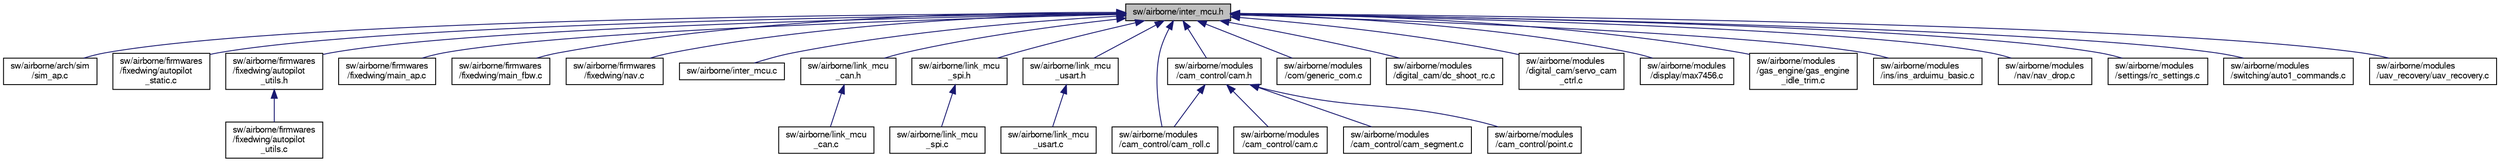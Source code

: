 digraph "sw/airborne/inter_mcu.h"
{
  edge [fontname="FreeSans",fontsize="10",labelfontname="FreeSans",labelfontsize="10"];
  node [fontname="FreeSans",fontsize="10",shape=record];
  Node1 [label="sw/airborne/inter_mcu.h",height=0.2,width=0.4,color="black", fillcolor="grey75", style="filled", fontcolor="black"];
  Node1 -> Node2 [dir="back",color="midnightblue",fontsize="10",style="solid",fontname="FreeSans"];
  Node2 [label="sw/airborne/arch/sim\l/sim_ap.c",height=0.2,width=0.4,color="black", fillcolor="white", style="filled",URL="$sim__ap_8c.html"];
  Node1 -> Node3 [dir="back",color="midnightblue",fontsize="10",style="solid",fontname="FreeSans"];
  Node3 [label="sw/airborne/firmwares\l/fixedwing/autopilot\l_static.c",height=0.2,width=0.4,color="black", fillcolor="white", style="filled",URL="$fixedwing_2autopilot__static_8c.html"];
  Node1 -> Node4 [dir="back",color="midnightblue",fontsize="10",style="solid",fontname="FreeSans"];
  Node4 [label="sw/airborne/firmwares\l/fixedwing/autopilot\l_utils.h",height=0.2,width=0.4,color="black", fillcolor="white", style="filled",URL="$fixedwing_2autopilot__utils_8h.html",tooltip="Utility functions and includes for autopilots. "];
  Node4 -> Node5 [dir="back",color="midnightblue",fontsize="10",style="solid",fontname="FreeSans"];
  Node5 [label="sw/airborne/firmwares\l/fixedwing/autopilot\l_utils.c",height=0.2,width=0.4,color="black", fillcolor="white", style="filled",URL="$fixedwing_2autopilot__utils_8c.html",tooltip="Utility functions and includes for autopilots. "];
  Node1 -> Node6 [dir="back",color="midnightblue",fontsize="10",style="solid",fontname="FreeSans"];
  Node6 [label="sw/airborne/firmwares\l/fixedwing/main_ap.c",height=0.2,width=0.4,color="black", fillcolor="white", style="filled",URL="$fixedwing_2main__ap_8c.html",tooltip="AP ( AutoPilot ) tasks. "];
  Node1 -> Node7 [dir="back",color="midnightblue",fontsize="10",style="solid",fontname="FreeSans"];
  Node7 [label="sw/airborne/firmwares\l/fixedwing/main_fbw.c",height=0.2,width=0.4,color="black", fillcolor="white", style="filled",URL="$fixedwing_2main__fbw_8c.html",tooltip="FBW ( FlyByWire ) process. "];
  Node1 -> Node8 [dir="back",color="midnightblue",fontsize="10",style="solid",fontname="FreeSans"];
  Node8 [label="sw/airborne/firmwares\l/fixedwing/nav.c",height=0.2,width=0.4,color="black", fillcolor="white", style="filled",URL="$nav_8c.html",tooltip="Fixedwing functions to compute navigation. "];
  Node1 -> Node9 [dir="back",color="midnightblue",fontsize="10",style="solid",fontname="FreeSans"];
  Node9 [label="sw/airborne/inter_mcu.c",height=0.2,width=0.4,color="black", fillcolor="white", style="filled",URL="$inter__mcu_8c.html",tooltip="Communication between fbw and ap processes. "];
  Node1 -> Node10 [dir="back",color="midnightblue",fontsize="10",style="solid",fontname="FreeSans"];
  Node10 [label="sw/airborne/link_mcu\l_can.h",height=0.2,width=0.4,color="black", fillcolor="white", style="filled",URL="$link__mcu__can_8h.html",tooltip="Transport for the communication between FBW and AP via CAN. "];
  Node10 -> Node11 [dir="back",color="midnightblue",fontsize="10",style="solid",fontname="FreeSans"];
  Node11 [label="sw/airborne/link_mcu\l_can.c",height=0.2,width=0.4,color="black", fillcolor="white", style="filled",URL="$link__mcu__can_8c.html"];
  Node1 -> Node12 [dir="back",color="midnightblue",fontsize="10",style="solid",fontname="FreeSans"];
  Node12 [label="sw/airborne/link_mcu\l_spi.h",height=0.2,width=0.4,color="black", fillcolor="white", style="filled",URL="$link__mcu__spi_8h.html",tooltip="Transport for the communication between FBW and AP via SPI. "];
  Node12 -> Node13 [dir="back",color="midnightblue",fontsize="10",style="solid",fontname="FreeSans"];
  Node13 [label="sw/airborne/link_mcu\l_spi.c",height=0.2,width=0.4,color="black", fillcolor="white", style="filled",URL="$link__mcu__spi_8c.html"];
  Node1 -> Node14 [dir="back",color="midnightblue",fontsize="10",style="solid",fontname="FreeSans"];
  Node14 [label="sw/airborne/link_mcu\l_usart.h",height=0.2,width=0.4,color="black", fillcolor="white", style="filled",URL="$link__mcu__usart_8h.html",tooltip="Transport for the communication between FBW and AP via UART. "];
  Node14 -> Node15 [dir="back",color="midnightblue",fontsize="10",style="solid",fontname="FreeSans"];
  Node15 [label="sw/airborne/link_mcu\l_usart.c",height=0.2,width=0.4,color="black", fillcolor="white", style="filled",URL="$link__mcu__usart_8c.html"];
  Node1 -> Node16 [dir="back",color="midnightblue",fontsize="10",style="solid",fontname="FreeSans"];
  Node16 [label="sw/airborne/modules\l/cam_control/cam.h",height=0.2,width=0.4,color="black", fillcolor="white", style="filled",URL="$cam_8h.html",tooltip="Pan/Tilt camera API. "];
  Node16 -> Node17 [dir="back",color="midnightblue",fontsize="10",style="solid",fontname="FreeSans"];
  Node17 [label="sw/airborne/modules\l/cam_control/cam.c",height=0.2,width=0.4,color="black", fillcolor="white", style="filled",URL="$cam_8c.html",tooltip="Pan/Tilt camera library. "];
  Node16 -> Node18 [dir="back",color="midnightblue",fontsize="10",style="solid",fontname="FreeSans"];
  Node18 [label="sw/airborne/modules\l/cam_control/cam_roll.c",height=0.2,width=0.4,color="black", fillcolor="white", style="filled",URL="$cam__roll_8c.html"];
  Node16 -> Node19 [dir="back",color="midnightblue",fontsize="10",style="solid",fontname="FreeSans"];
  Node19 [label="sw/airborne/modules\l/cam_control/cam_segment.c",height=0.2,width=0.4,color="black", fillcolor="white", style="filled",URL="$cam__segment_8c.html",tooltip="camera control to track a segment using the general cam driver (target mode) "];
  Node16 -> Node20 [dir="back",color="midnightblue",fontsize="10",style="solid",fontname="FreeSans"];
  Node20 [label="sw/airborne/modules\l/cam_control/point.c",height=0.2,width=0.4,color="black", fillcolor="white", style="filled",URL="$point_8c.html",tooltip="Determines camera pan and tilt angles. "];
  Node1 -> Node18 [dir="back",color="midnightblue",fontsize="10",style="solid",fontname="FreeSans"];
  Node1 -> Node21 [dir="back",color="midnightblue",fontsize="10",style="solid",fontname="FreeSans"];
  Node21 [label="sw/airborne/modules\l/com/generic_com.c",height=0.2,width=0.4,color="black", fillcolor="white", style="filled",URL="$generic__com_8c.html"];
  Node1 -> Node22 [dir="back",color="midnightblue",fontsize="10",style="solid",fontname="FreeSans"];
  Node22 [label="sw/airborne/modules\l/digital_cam/dc_shoot_rc.c",height=0.2,width=0.4,color="black", fillcolor="white", style="filled",URL="$dc__shoot__rc_8c.html",tooltip="Digital Camera remote shoot using radio channel. "];
  Node1 -> Node23 [dir="back",color="midnightblue",fontsize="10",style="solid",fontname="FreeSans"];
  Node23 [label="sw/airborne/modules\l/digital_cam/servo_cam\l_ctrl.c",height=0.2,width=0.4,color="black", fillcolor="white", style="filled",URL="$servo__cam__ctrl_8c.html",tooltip="Digital Camera Control. "];
  Node1 -> Node24 [dir="back",color="midnightblue",fontsize="10",style="solid",fontname="FreeSans"];
  Node24 [label="sw/airborne/modules\l/display/max7456.c",height=0.2,width=0.4,color="black", fillcolor="white", style="filled",URL="$max7456_8c.html",tooltip="Maxim MAX7456 single-channel monochrome on-screen display driver. "];
  Node1 -> Node25 [dir="back",color="midnightblue",fontsize="10",style="solid",fontname="FreeSans"];
  Node25 [label="sw/airborne/modules\l/gas_engine/gas_engine\l_idle_trim.c",height=0.2,width=0.4,color="black", fillcolor="white", style="filled",URL="$gas__engine__idle__trim_8c.html"];
  Node1 -> Node26 [dir="back",color="midnightblue",fontsize="10",style="solid",fontname="FreeSans"];
  Node26 [label="sw/airborne/modules\l/ins/ins_arduimu_basic.c",height=0.2,width=0.4,color="black", fillcolor="white", style="filled",URL="$modules_2ins_2ins__arduimu__basic_8c.html"];
  Node1 -> Node27 [dir="back",color="midnightblue",fontsize="10",style="solid",fontname="FreeSans"];
  Node27 [label="sw/airborne/modules\l/nav/nav_drop.c",height=0.2,width=0.4,color="black", fillcolor="white", style="filled",URL="$nav__drop_8c.html",tooltip="Navigation module to drop a ball at a given point taking into account the wind and ground speed..."];
  Node1 -> Node28 [dir="back",color="midnightblue",fontsize="10",style="solid",fontname="FreeSans"];
  Node28 [label="sw/airborne/modules\l/settings/rc_settings.c",height=0.2,width=0.4,color="black", fillcolor="white", style="filled",URL="$rc__settings_8c.html"];
  Node1 -> Node29 [dir="back",color="midnightblue",fontsize="10",style="solid",fontname="FreeSans"];
  Node29 [label="sw/airborne/modules\l/switching/auto1_commands.c",height=0.2,width=0.4,color="black", fillcolor="white", style="filled",URL="$auto1__commands_8c.html"];
  Node1 -> Node30 [dir="back",color="midnightblue",fontsize="10",style="solid",fontname="FreeSans"];
  Node30 [label="sw/airborne/modules\l/uav_recovery/uav_recovery.c",height=0.2,width=0.4,color="black", fillcolor="white", style="filled",URL="$uav__recovery_8c.html"];
}
